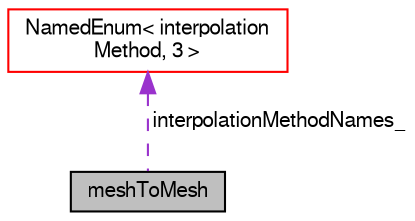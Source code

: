 digraph "meshToMesh"
{
  bgcolor="transparent";
  edge [fontname="FreeSans",fontsize="10",labelfontname="FreeSans",labelfontsize="10"];
  node [fontname="FreeSans",fontsize="10",shape=record];
  Node1 [label="meshToMesh",height=0.2,width=0.4,color="black", fillcolor="grey75", style="filled" fontcolor="black"];
  Node2 -> Node1 [dir="back",color="darkorchid3",fontsize="10",style="dashed",label=" interpolationMethodNames_" ,fontname="FreeSans"];
  Node2 [label="NamedEnum\< interpolation\lMethod, 3 \>",height=0.2,width=0.4,color="red",URL="$a01523.html"];
}
